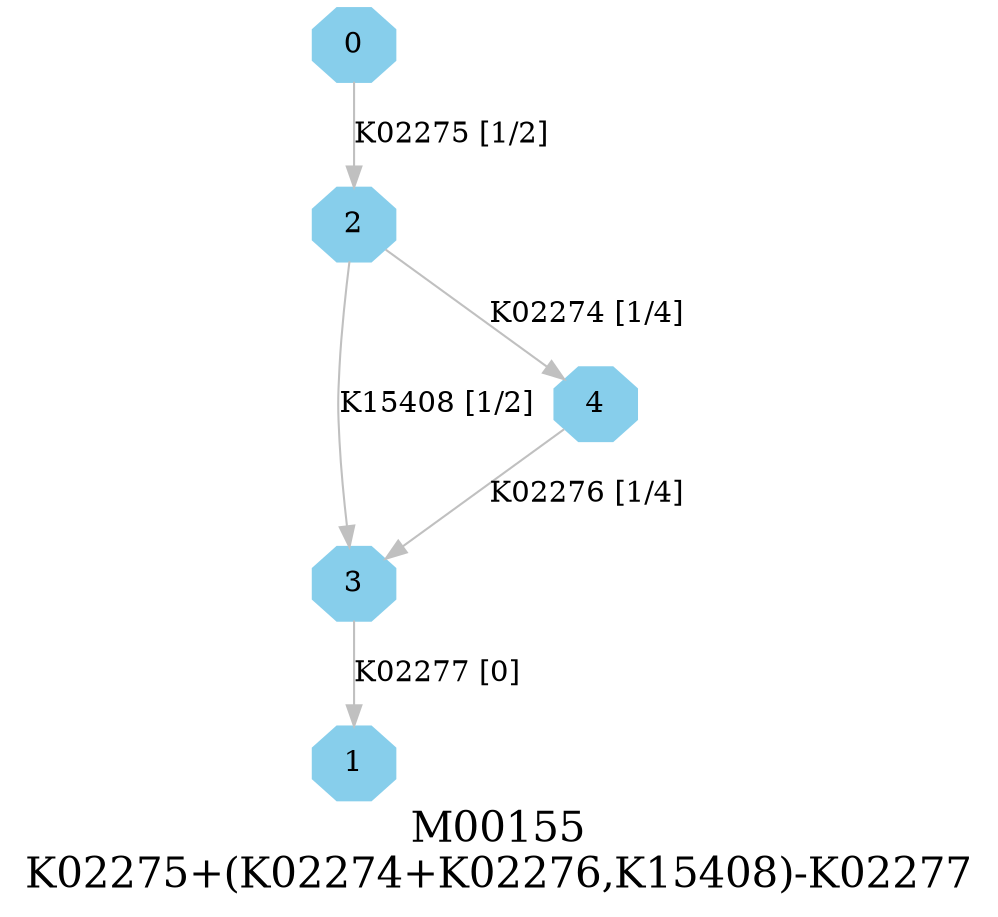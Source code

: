 digraph G {
graph [label="M00155
K02275+(K02274+K02276,K15408)-K02277",fontsize=20];
node [shape=box,style=filled];
edge [len=3,color=grey];
{node [width=.3,height=.3,shape=octagon,style=filled,color=skyblue] 0 1 2 3 4 }
0 -> 2 [label="K02275 [1/2]"];
2 -> 4 [label="K02274 [1/4]"];
2 -> 3 [label="K15408 [1/2]"];
3 -> 1 [label="K02277 [0]"];
4 -> 3 [label="K02276 [1/4]"];
}